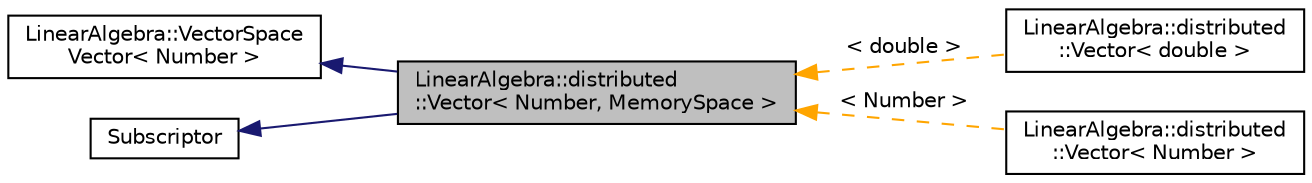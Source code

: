 digraph "LinearAlgebra::distributed::Vector&lt; Number, MemorySpace &gt;"
{
 // LATEX_PDF_SIZE
  edge [fontname="Helvetica",fontsize="10",labelfontname="Helvetica",labelfontsize="10"];
  node [fontname="Helvetica",fontsize="10",shape=record];
  rankdir="LR";
  Node1 [label="LinearAlgebra::distributed\l::Vector\< Number, MemorySpace \>",height=0.2,width=0.4,color="black", fillcolor="grey75", style="filled", fontcolor="black",tooltip=" "];
  Node2 -> Node1 [dir="back",color="midnightblue",fontsize="10",style="solid",fontname="Helvetica"];
  Node2 [label="LinearAlgebra::VectorSpace\lVector\< Number \>",height=0.2,width=0.4,color="black", fillcolor="white", style="filled",URL="$classLinearAlgebra_1_1VectorSpaceVector.html",tooltip=" "];
  Node3 -> Node1 [dir="back",color="midnightblue",fontsize="10",style="solid",fontname="Helvetica"];
  Node3 [label="Subscriptor",height=0.2,width=0.4,color="black", fillcolor="white", style="filled",URL="$classSubscriptor.html",tooltip=" "];
  Node1 -> Node4 [dir="back",color="orange",fontsize="10",style="dashed",label=" \< double \>" ,fontname="Helvetica"];
  Node4 [label="LinearAlgebra::distributed\l::Vector\< double \>",height=0.2,width=0.4,color="black", fillcolor="white", style="filled",URL="$classLinearAlgebra_1_1distributed_1_1Vector.html",tooltip=" "];
  Node1 -> Node5 [dir="back",color="orange",fontsize="10",style="dashed",label=" \< Number \>" ,fontname="Helvetica"];
  Node5 [label="LinearAlgebra::distributed\l::Vector\< Number \>",height=0.2,width=0.4,color="black", fillcolor="white", style="filled",URL="$classLinearAlgebra_1_1distributed_1_1Vector.html",tooltip=" "];
}
